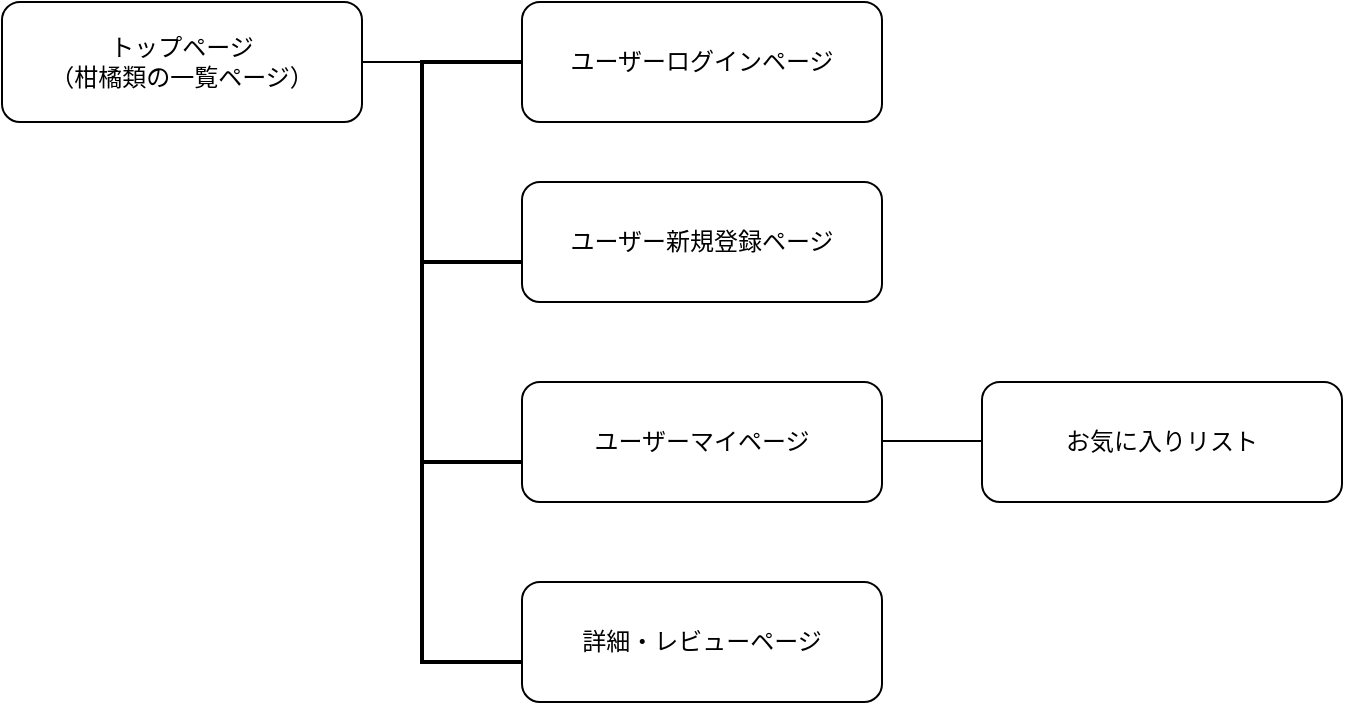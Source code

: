 <mxfile>
    <diagram id="CVctuzV8PrxfoH8gnZV9" name="ページ1">
        <mxGraphModel dx="1702" dy="1075" grid="1" gridSize="10" guides="1" tooltips="1" connect="1" arrows="1" fold="1" page="1" pageScale="1" pageWidth="827" pageHeight="1169" math="0" shadow="0">
            <root>
                <mxCell id="0"/>
                <mxCell id="1" parent="0"/>
                <mxCell id="5" value="&lt;span&gt;トップページ&lt;/span&gt;&lt;br&gt;&lt;span&gt;（柑橘類の一覧ページ）&lt;/span&gt;" style="rounded=1;whiteSpace=wrap;html=1;" parent="1" vertex="1">
                    <mxGeometry x="30" y="340" width="180" height="60" as="geometry"/>
                </mxCell>
                <mxCell id="6" value="ユーザーログインページ" style="rounded=1;whiteSpace=wrap;html=1;" parent="1" vertex="1">
                    <mxGeometry x="290" y="340" width="180" height="60" as="geometry"/>
                </mxCell>
                <mxCell id="7" value="ユーザー新規登録ページ" style="rounded=1;whiteSpace=wrap;html=1;" parent="1" vertex="1">
                    <mxGeometry x="290" y="430" width="180" height="60" as="geometry"/>
                </mxCell>
                <mxCell id="8" value="ユーザーマイページ" style="rounded=1;whiteSpace=wrap;html=1;" parent="1" vertex="1">
                    <mxGeometry x="290" y="530" width="180" height="60" as="geometry"/>
                </mxCell>
                <mxCell id="9" value="詳細・レビューページ" style="rounded=1;whiteSpace=wrap;html=1;" parent="1" vertex="1">
                    <mxGeometry x="290" y="630" width="180" height="60" as="geometry"/>
                </mxCell>
                <mxCell id="14" value="" style="strokeWidth=2;html=1;shape=mxgraph.flowchart.annotation_1;align=left;pointerEvents=1;" parent="1" vertex="1">
                    <mxGeometry x="240" y="570" width="50" height="100" as="geometry"/>
                </mxCell>
                <mxCell id="16" value="" style="strokeWidth=2;html=1;shape=mxgraph.flowchart.annotation_1;align=left;pointerEvents=1;" parent="1" vertex="1">
                    <mxGeometry x="240" y="470" width="50" height="100" as="geometry"/>
                </mxCell>
                <mxCell id="17" value="" style="strokeWidth=2;html=1;shape=mxgraph.flowchart.annotation_1;align=left;pointerEvents=1;" parent="1" vertex="1">
                    <mxGeometry x="240" y="370" width="50" height="100" as="geometry"/>
                </mxCell>
                <mxCell id="18" value="" style="endArrow=none;html=1;entryX=1;entryY=0;entryDx=0;entryDy=0;entryPerimeter=0;" parent="1" target="17" edge="1">
                    <mxGeometry width="50" height="50" relative="1" as="geometry">
                        <mxPoint x="210" y="370" as="sourcePoint"/>
                        <mxPoint x="260" y="320" as="targetPoint"/>
                    </mxGeometry>
                </mxCell>
                <mxCell id="24" value="お気に入りリスト" style="rounded=1;whiteSpace=wrap;html=1;" vertex="1" parent="1">
                    <mxGeometry x="520" y="530" width="180" height="60" as="geometry"/>
                </mxCell>
                <mxCell id="25" value="" style="endArrow=none;html=1;" edge="1" parent="1">
                    <mxGeometry width="50" height="50" relative="1" as="geometry">
                        <mxPoint x="470" y="559.5" as="sourcePoint"/>
                        <mxPoint x="520" y="559.5" as="targetPoint"/>
                    </mxGeometry>
                </mxCell>
            </root>
        </mxGraphModel>
    </diagram>
</mxfile>